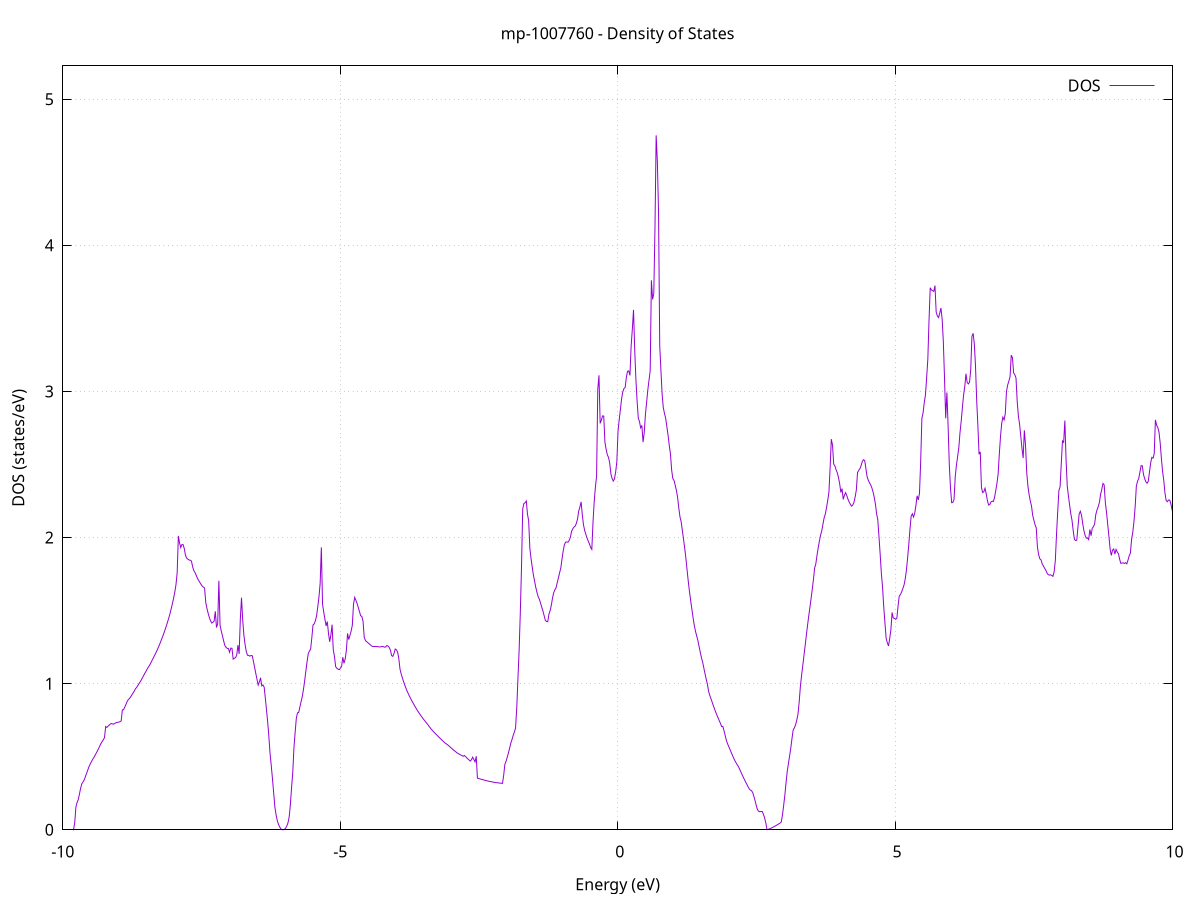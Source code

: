 set title 'mp-1007760 - Density of States'
set xlabel 'Energy (eV)'
set ylabel 'DOS (states/eV)'
set grid
set xrange [-10:10]
set yrange [0:5.228]
set xzeroaxis lt -1
set terminal png size 800,600
set output 'mp-1007760_dos_gnuplot.png'
plot '-' using 1:2 with lines title 'DOS'
-24.194800 0.000000
-24.173400 0.000000
-24.151900 0.000000
-24.130400 0.000000
-24.108900 0.000000
-24.087500 0.000000
-24.066000 0.000000
-24.044500 0.000000
-24.023000 0.000000
-24.001600 0.000000
-23.980100 0.000000
-23.958600 0.000000
-23.937200 0.000000
-23.915700 0.000000
-23.894200 0.000000
-23.872700 0.000000
-23.851300 0.000000
-23.829800 0.000000
-23.808300 0.000000
-23.786800 0.000000
-23.765400 0.000000
-23.743900 0.000000
-23.722400 0.000000
-23.700900 0.000000
-23.679500 0.000000
-23.658000 0.000000
-23.636500 0.000000
-23.615000 0.000000
-23.593600 0.000000
-23.572100 0.000000
-23.550600 0.000000
-23.529100 0.000000
-23.507700 0.000000
-23.486200 0.000000
-23.464700 0.000000
-23.443200 0.000000
-23.421800 0.000000
-23.400300 0.000000
-23.378800 0.000000
-23.357300 0.000000
-23.335900 0.000000
-23.314400 0.000000
-23.292900 0.000000
-23.271400 0.000000
-23.250000 0.000000
-23.228500 0.000000
-23.207000 0.000000
-23.185500 0.000000
-23.164100 0.000000
-23.142600 0.000000
-23.121100 0.000000
-23.099600 0.000000
-23.078200 0.000000
-23.056700 0.000000
-23.035200 0.000000
-23.013700 0.000000
-22.992300 0.000000
-22.970800 0.000000
-22.949300 0.000000
-22.927800 0.000000
-22.906400 0.000000
-22.884900 0.000000
-22.863400 0.000000
-22.841900 0.000000
-22.820500 0.000000
-22.799000 0.000000
-22.777500 0.000000
-22.756000 0.000000
-22.734600 0.000000
-22.713100 0.000000
-22.691600 0.000000
-22.670200 0.000000
-22.648700 0.000000
-22.627200 0.000000
-22.605700 0.000000
-22.584300 0.000000
-22.562800 0.000000
-22.541300 0.000000
-22.519800 0.000000
-22.498400 0.000000
-22.476900 0.000000
-22.455400 0.000000
-22.433900 0.000000
-22.412500 0.000000
-22.391000 0.000000
-22.369500 0.000000
-22.348000 0.000000
-22.326600 0.000000
-22.305100 0.000000
-22.283600 0.000000
-22.262100 0.000000
-22.240700 29.232100
-22.219200 223.014800
-22.197700 46.574100
-22.176200 59.481100
-22.154800 98.199700
-22.133300 65.805400
-22.111800 171.309300
-22.090300 110.706200
-22.068900 34.902300
-22.047400 115.879600
-22.025900 176.473400
-22.004400 141.890900
-21.983000 98.961100
-21.961500 11.552100
-21.940000 155.652700
-21.918500 227.842500
-21.897100 0.000000
-21.875600 0.000000
-21.854100 0.000000
-21.832600 0.000000
-21.811200 0.000000
-21.789700 0.000000
-21.768200 0.000000
-21.746700 0.000000
-21.725300 0.000000
-21.703800 0.000000
-21.682300 0.000000
-21.660800 0.000000
-21.639400 0.000000
-21.617900 0.000000
-21.596400 0.000000
-21.574900 0.000000
-21.553500 0.000000
-21.532000 0.000000
-21.510500 0.000000
-21.489000 0.000000
-21.467600 0.000000
-21.446100 0.000000
-21.424600 0.000000
-21.403200 0.000000
-21.381700 0.000000
-21.360200 0.000000
-21.338700 0.000000
-21.317300 0.000000
-21.295800 0.000000
-21.274300 0.000000
-21.252800 0.000000
-21.231400 0.000000
-21.209900 0.000000
-21.188400 0.000000
-21.166900 0.000000
-21.145500 0.000000
-21.124000 0.000000
-21.102500 0.000000
-21.081000 0.000000
-21.059600 0.000000
-21.038100 0.000000
-21.016600 0.000000
-20.995100 0.000000
-20.973700 0.000000
-20.952200 0.000000
-20.930700 0.000000
-20.909200 0.000000
-20.887800 0.000000
-20.866300 0.000000
-20.844800 0.000000
-20.823300 0.000000
-20.801900 0.000000
-20.780400 0.000000
-20.758900 0.000000
-20.737400 0.000000
-20.716000 0.000000
-20.694500 0.000000
-20.673000 0.000000
-20.651500 0.000000
-20.630100 0.000000
-20.608600 0.000000
-20.587100 0.000000
-20.565600 0.000000
-20.544200 0.000000
-20.522700 0.000000
-20.501200 0.000000
-20.479700 0.000000
-20.458300 0.000000
-20.436800 0.000000
-20.415300 0.000000
-20.393800 0.000000
-20.372400 0.000000
-20.350900 0.000000
-20.329400 0.000000
-20.307900 0.000000
-20.286500 0.000000
-20.265000 0.000000
-20.243500 0.000000
-20.222000 0.000000
-20.200600 0.000000
-20.179100 0.000000
-20.157600 0.000000
-20.136100 0.000000
-20.114700 0.000000
-20.093200 0.000000
-20.071700 0.000000
-20.050300 0.000000
-20.028800 0.000000
-20.007300 0.000000
-19.985800 0.000000
-19.964400 0.000000
-19.942900 0.000000
-19.921400 0.000000
-19.899900 0.000000
-19.878500 0.000000
-19.857000 0.000000
-19.835500 0.000000
-19.814000 0.000000
-19.792600 0.000000
-19.771100 0.000000
-19.749600 0.000000
-19.728100 0.000000
-19.706700 0.000000
-19.685200 0.000000
-19.663700 0.000000
-19.642200 0.000000
-19.620800 0.000000
-19.599300 0.000000
-19.577800 0.000000
-19.556300 0.000000
-19.534900 0.000000
-19.513400 0.000000
-19.491900 0.000000
-19.470400 0.000000
-19.449000 0.000000
-19.427500 0.000000
-19.406000 0.000000
-19.384500 0.000000
-19.363100 0.000000
-19.341600 0.000000
-19.320100 0.000000
-19.298600 0.000000
-19.277200 0.000000
-19.255700 0.000000
-19.234200 0.000000
-19.212700 0.000000
-19.191300 0.000000
-19.169800 0.000000
-19.148300 0.000000
-19.126800 0.000000
-19.105400 0.000000
-19.083900 0.000000
-19.062400 0.000000
-19.040900 0.000000
-19.019500 0.000000
-18.998000 0.000000
-18.976500 0.000000
-18.955000 0.000000
-18.933600 0.000000
-18.912100 0.000000
-18.890600 0.000000
-18.869100 0.000000
-18.847700 0.000000
-18.826200 0.000000
-18.804700 0.000000
-18.783300 0.000000
-18.761800 0.000000
-18.740300 0.000000
-18.718800 0.000000
-18.697400 0.000000
-18.675900 0.000000
-18.654400 0.000000
-18.632900 0.000000
-18.611500 0.000000
-18.590000 0.000000
-18.568500 0.000000
-18.547000 0.000000
-18.525600 0.000000
-18.504100 0.000000
-18.482600 0.000000
-18.461100 0.000000
-18.439700 0.000000
-18.418200 0.000000
-18.396700 0.000000
-18.375200 0.000000
-18.353800 0.000000
-18.332300 0.000000
-18.310800 0.000000
-18.289300 0.000000
-18.267900 0.000000
-18.246400 0.000000
-18.224900 0.000000
-18.203400 0.000000
-18.182000 0.000000
-18.160500 0.000000
-18.139000 0.000000
-18.117500 0.000000
-18.096100 0.000000
-18.074600 0.000000
-18.053100 0.000000
-18.031600 0.000000
-18.010200 0.000000
-17.988700 0.000000
-17.967200 0.000000
-17.945700 0.000000
-17.924300 0.000000
-17.902800 0.000000
-17.881300 0.000000
-17.859800 0.000000
-17.838400 0.000000
-17.816900 0.000000
-17.795400 0.000000
-17.773900 0.000000
-17.752500 0.000000
-17.731000 0.000000
-17.709500 0.000000
-17.688000 0.000000
-17.666600 0.000000
-17.645100 0.000000
-17.623600 0.000000
-17.602100 0.000000
-17.580700 0.000000
-17.559200 0.000000
-17.537700 0.000000
-17.516200 0.000000
-17.494800 0.000000
-17.473300 0.000000
-17.451800 0.000000
-17.430400 0.000000
-17.408900 0.000000
-17.387400 0.000000
-17.365900 0.000000
-17.344500 0.000000
-17.323000 0.000000
-17.301500 0.000000
-17.280000 0.000000
-17.258600 0.000000
-17.237100 0.000000
-17.215600 0.000000
-17.194100 0.000000
-17.172700 0.000000
-17.151200 0.000000
-17.129700 0.000000
-17.108200 0.000000
-17.086800 0.000000
-17.065300 0.000000
-17.043800 0.000000
-17.022300 0.000000
-17.000900 0.000000
-16.979400 0.000000
-16.957900 0.000000
-16.936400 0.000000
-16.915000 0.000000
-16.893500 0.000000
-16.872000 0.000000
-16.850500 0.000000
-16.829100 0.000000
-16.807600 0.000000
-16.786100 0.000000
-16.764600 0.000000
-16.743200 0.000000
-16.721700 0.000000
-16.700200 0.000000
-16.678700 0.000000
-16.657300 0.000000
-16.635800 0.000000
-16.614300 0.000000
-16.592800 0.000000
-16.571400 0.000000
-16.549900 0.000000
-16.528400 0.000000
-16.506900 0.000000
-16.485500 0.000000
-16.464000 0.000000
-16.442500 0.000000
-16.421000 0.000000
-16.399600 0.000000
-16.378100 0.000000
-16.356600 0.000000
-16.335100 0.000000
-16.313700 0.000000
-16.292200 0.000000
-16.270700 0.000000
-16.249200 0.000000
-16.227800 0.000000
-16.206300 0.000000
-16.184800 0.000000
-16.163400 0.000000
-16.141900 0.000000
-16.120400 0.000000
-16.098900 0.000000
-16.077500 0.000000
-16.056000 0.000000
-16.034500 0.000000
-16.013000 0.000000
-15.991600 0.000000
-15.970100 0.000000
-15.948600 0.000000
-15.927100 0.000000
-15.905700 0.000000
-15.884200 0.000000
-15.862700 0.000000
-15.841200 0.000000
-15.819800 0.000000
-15.798300 0.000000
-15.776800 0.000000
-15.755300 0.000000
-15.733900 0.000000
-15.712400 0.000000
-15.690900 0.000000
-15.669400 0.000000
-15.648000 0.000000
-15.626500 0.000000
-15.605000 0.000000
-15.583500 0.000000
-15.562100 0.000000
-15.540600 0.000000
-15.519100 0.000000
-15.497600 0.000000
-15.476200 0.000000
-15.454700 0.000000
-15.433200 0.000000
-15.411700 0.000000
-15.390300 0.000000
-15.368800 0.000000
-15.347300 0.000000
-15.325800 0.000000
-15.304400 0.000000
-15.282900 0.000000
-15.261400 0.000000
-15.239900 0.000000
-15.218500 0.000000
-15.197000 0.000000
-15.175500 0.000000
-15.154000 0.000000
-15.132600 0.000000
-15.111100 0.000000
-15.089600 0.000000
-15.068100 0.000000
-15.046700 0.000000
-15.025200 0.000000
-15.003700 0.000000
-14.982200 0.000000
-14.960800 0.000000
-14.939300 0.000000
-14.917800 0.000000
-14.896400 0.000000
-14.874900 0.000000
-14.853400 0.000000
-14.831900 0.000000
-14.810500 0.000000
-14.789000 0.000000
-14.767500 0.000000
-14.746000 0.000000
-14.724600 0.000000
-14.703100 0.000000
-14.681600 0.000000
-14.660100 0.000000
-14.638700 0.000000
-14.617200 0.000000
-14.595700 0.000000
-14.574200 0.000000
-14.552800 0.000000
-14.531300 0.000000
-14.509800 0.000000
-14.488300 0.000000
-14.466900 0.000000
-14.445400 0.000000
-14.423900 0.000000
-14.402400 0.000000
-14.381000 0.000000
-14.359500 0.000000
-14.338000 0.000000
-14.316500 0.000000
-14.295100 0.000000
-14.273600 0.000000
-14.252100 0.000000
-14.230600 0.000000
-14.209200 0.000000
-14.187700 0.000000
-14.166200 0.000000
-14.144700 0.000000
-14.123300 0.000000
-14.101800 0.000000
-14.080300 0.000000
-14.058800 0.000000
-14.037400 0.000000
-14.015900 0.000000
-13.994400 0.000000
-13.972900 0.000000
-13.951500 0.000000
-13.930000 0.000000
-13.908500 0.000000
-13.887000 0.000000
-13.865600 0.000000
-13.844100 0.000000
-13.822600 0.000000
-13.801100 0.000000
-13.779700 0.000000
-13.758200 0.000000
-13.736700 0.000000
-13.715200 0.000000
-13.693800 0.000000
-13.672300 0.000000
-13.650800 0.000000
-13.629300 0.000000
-13.607900 0.000000
-13.586400 0.000000
-13.564900 0.000000
-13.543500 0.000000
-13.522000 0.000000
-13.500500 0.000000
-13.479000 0.000000
-13.457600 0.000000
-13.436100 0.000000
-13.414600 0.000000
-13.393100 0.000000
-13.371700 0.000000
-13.350200 0.000000
-13.328700 0.000000
-13.307200 0.000000
-13.285800 0.000000
-13.264300 0.000000
-13.242800 0.000000
-13.221300 0.000000
-13.199900 0.000000
-13.178400 0.000000
-13.156900 0.000000
-13.135400 0.000000
-13.114000 0.000000
-13.092500 0.000000
-13.071000 0.000000
-13.049500 0.000000
-13.028100 0.000000
-13.006600 0.000000
-12.985100 0.000000
-12.963600 0.000000
-12.942200 0.000000
-12.920700 0.000000
-12.899200 0.000000
-12.877700 0.000000
-12.856300 0.000000
-12.834800 0.000000
-12.813300 0.000000
-12.791800 0.000000
-12.770400 0.000000
-12.748900 0.000000
-12.727400 0.000000
-12.705900 0.000000
-12.684500 0.000000
-12.663000 0.000000
-12.641500 0.000000
-12.620000 0.000000
-12.598600 0.000000
-12.577100 0.000000
-12.555600 0.000000
-12.534100 0.000000
-12.512700 0.000000
-12.491200 0.000000
-12.469700 0.000000
-12.448200 0.000000
-12.426800 0.000000
-12.405300 0.000000
-12.383800 0.000000
-12.362300 0.000000
-12.340900 0.000000
-12.319400 0.000000
-12.297900 0.000000
-12.276500 0.000000
-12.255000 0.000000
-12.233500 0.000000
-12.212000 0.000000
-12.190600 0.000000
-12.169100 0.000000
-12.147600 0.000000
-12.126100 0.000000
-12.104700 0.000000
-12.083200 0.000000
-12.061700 0.000000
-12.040200 0.000000
-12.018800 0.000000
-11.997300 0.000000
-11.975800 0.000000
-11.954300 0.000000
-11.932900 0.000000
-11.911400 0.000000
-11.889900 0.000000
-11.868400 0.000000
-11.847000 0.000000
-11.825500 0.000000
-11.804000 0.000000
-11.782500 0.000000
-11.761100 0.000000
-11.739600 0.000000
-11.718100 0.000000
-11.696600 0.000000
-11.675200 0.000000
-11.653700 0.000000
-11.632200 0.000000
-11.610700 0.000000
-11.589300 0.000000
-11.567800 0.000000
-11.546300 0.000000
-11.524800 0.000000
-11.503400 0.000000
-11.481900 0.000000
-11.460400 0.000000
-11.438900 0.000000
-11.417500 0.000000
-11.396000 0.000000
-11.374500 0.000000
-11.353000 0.000000
-11.331600 0.000000
-11.310100 0.000000
-11.288600 0.000000
-11.267100 0.000000
-11.245700 0.000000
-11.224200 0.000000
-11.202700 0.000000
-11.181200 0.000000
-11.159800 0.000000
-11.138300 0.000000
-11.116800 0.000000
-11.095300 0.000000
-11.073900 0.000000
-11.052400 0.000000
-11.030900 0.000000
-11.009500 0.000000
-10.988000 0.000000
-10.966500 0.000000
-10.945000 0.000000
-10.923600 0.000000
-10.902100 0.000000
-10.880600 0.000000
-10.859100 0.000000
-10.837700 0.000000
-10.816200 0.000000
-10.794700 0.000000
-10.773200 0.000000
-10.751800 0.000000
-10.730300 0.000000
-10.708800 0.000000
-10.687300 0.000000
-10.665900 0.000000
-10.644400 0.000000
-10.622900 0.000000
-10.601400 0.000000
-10.580000 0.000000
-10.558500 0.000000
-10.537000 0.000000
-10.515500 0.000000
-10.494100 0.000000
-10.472600 0.000000
-10.451100 0.000000
-10.429600 0.000000
-10.408200 0.000000
-10.386700 0.000000
-10.365200 0.000000
-10.343700 0.000000
-10.322300 0.000000
-10.300800 0.000000
-10.279300 0.000000
-10.257800 0.000000
-10.236400 0.000000
-10.214900 0.000000
-10.193400 0.000000
-10.171900 0.000000
-10.150500 0.000000
-10.129000 0.000000
-10.107500 0.000000
-10.086000 0.000000
-10.064600 0.000000
-10.043100 0.000000
-10.021600 0.000000
-10.000100 0.000000
-9.978700 0.000000
-9.957200 0.000000
-9.935700 0.000000
-9.914200 0.000000
-9.892800 0.000000
-9.871300 0.000000
-9.849800 0.000000
-9.828300 0.000000
-9.806900 0.000300
-9.785400 0.047300
-9.763900 0.154900
-9.742400 0.187300
-9.721000 0.205700
-9.699500 0.245100
-9.678000 0.285600
-9.656600 0.315200
-9.635100 0.327200
-9.613600 0.341600
-9.592100 0.364200
-9.570700 0.386700
-9.549200 0.409200
-9.527700 0.432200
-9.506200 0.449400
-9.484800 0.465400
-9.463300 0.481000
-9.441800 0.493400
-9.420300 0.508000
-9.398900 0.523300
-9.377400 0.538800
-9.355900 0.555200
-9.334400 0.572500
-9.313000 0.589700
-9.291500 0.603400
-9.270000 0.615500
-9.248500 0.630600
-9.227100 0.706800
-9.205600 0.700600
-9.184100 0.709000
-9.162600 0.716700
-9.141200 0.724300
-9.119700 0.727200
-9.098200 0.722900
-9.076700 0.724200
-9.055300 0.730100
-9.033800 0.733100
-9.012300 0.735100
-8.990800 0.737400
-8.969400 0.739500
-8.947900 0.744600
-8.926400 0.819700
-8.904900 0.821600
-8.883500 0.838700
-8.862000 0.857600
-8.840500 0.877300
-8.819000 0.891300
-8.797600 0.898300
-8.776100 0.910300
-8.754600 0.923400
-8.733100 0.935900
-8.711700 0.950100
-8.690200 0.965000
-8.668700 0.974600
-8.647200 0.987400
-8.625800 1.000200
-8.604300 1.013100
-8.582800 1.027100
-8.561300 1.042200
-8.539900 1.057600
-8.518400 1.073300
-8.496900 1.087200
-8.475400 1.102800
-8.454000 1.115500
-8.432500 1.128300
-8.411000 1.144300
-8.389600 1.160600
-8.368100 1.176300
-8.346600 1.192300
-8.325100 1.208800
-8.303700 1.226300
-8.282200 1.244600
-8.260700 1.263400
-8.239200 1.283700
-8.217800 1.305900
-8.196300 1.326300
-8.174800 1.348600
-8.153300 1.372700
-8.131900 1.397700
-8.110400 1.423800
-8.088900 1.450600
-8.067400 1.480000
-8.046000 1.513200
-8.024500 1.548200
-8.003000 1.585100
-7.981500 1.626200
-7.960100 1.677600
-7.938600 1.758300
-7.917100 2.011200
-7.895600 1.963100
-7.874200 1.931300
-7.852700 1.952200
-7.831200 1.951300
-7.809700 1.923300
-7.788300 1.876900
-7.766800 1.859200
-7.745300 1.851700
-7.723800 1.846200
-7.702400 1.845000
-7.680900 1.839000
-7.659400 1.799000
-7.637900 1.772800
-7.616500 1.760200
-7.595000 1.741000
-7.573500 1.721500
-7.552000 1.706700
-7.530600 1.693100
-7.509100 1.679700
-7.487600 1.668000
-7.466100 1.661000
-7.444700 1.655200
-7.423200 1.554700
-7.401700 1.514900
-7.380200 1.481500
-7.358800 1.453500
-7.337300 1.429900
-7.315800 1.414900
-7.294300 1.420400
-7.272900 1.427200
-7.251400 1.495200
-7.229900 1.384200
-7.208400 1.410700
-7.187000 1.703800
-7.165500 1.399400
-7.144000 1.360300
-7.122500 1.327600
-7.101100 1.292700
-7.079600 1.261500
-7.058100 1.248800
-7.036700 1.241600
-7.015200 1.240200
-6.993700 1.214600
-6.972200 1.243200
-6.950800 1.241900
-6.929300 1.168000
-6.907800 1.173800
-6.886300 1.178300
-6.864900 1.196000
-6.843400 1.263900
-6.821900 1.203500
-6.800400 1.441200
-6.779000 1.588400
-6.757500 1.436000
-6.736000 1.331000
-6.714500 1.267000
-6.693100 1.220400
-6.671600 1.194400
-6.650100 1.193300
-6.628600 1.188400
-6.607200 1.192700
-6.585700 1.191300
-6.564200 1.152700
-6.542700 1.110600
-6.521300 1.069600
-6.499800 1.029500
-6.478300 0.990400
-6.456800 1.011700
-6.435400 1.040200
-6.413900 0.984800
-6.392400 0.991400
-6.370900 0.976500
-6.349500 0.899800
-6.328000 0.818300
-6.306500 0.733900
-6.285000 0.632400
-6.263600 0.517500
-6.242100 0.435700
-6.220600 0.347300
-6.199100 0.252200
-6.177700 0.154300
-6.156200 0.102800
-6.134700 0.064100
-6.113200 0.037000
-6.091800 0.019600
-6.070300 0.007300
-6.048800 0.000900
-6.027300 0.000000
-6.005900 0.002800
-5.984400 0.011300
-5.962900 0.025700
-5.941400 0.047300
-5.920000 0.088200
-5.898500 0.170800
-5.877000 0.287800
-5.855500 0.390000
-5.834100 0.561100
-5.812600 0.665400
-5.791100 0.763200
-5.769700 0.800500
-5.748200 0.802800
-5.726700 0.840700
-5.705200 0.877500
-5.683800 0.912100
-5.662300 0.960700
-5.640800 1.020000
-5.619300 1.085700
-5.597900 1.148800
-5.576400 1.204800
-5.554900 1.223200
-5.533400 1.236400
-5.512000 1.313000
-5.490500 1.401600
-5.469000 1.409100
-5.447500 1.430600
-5.426100 1.464500
-5.404600 1.526000
-5.383100 1.593400
-5.361600 1.686800
-5.340200 1.932900
-5.318700 1.543200
-5.297200 1.489700
-5.275700 1.440900
-5.254300 1.394900
-5.232800 1.425200
-5.211300 1.343600
-5.189800 1.286600
-5.168400 1.332600
-5.146900 1.403800
-5.125400 1.232700
-5.103900 1.187000
-5.082500 1.116600
-5.061000 1.105500
-5.039500 1.098900
-5.018000 1.098900
-4.996600 1.106700
-4.975100 1.117800
-4.953600 1.181100
-4.932100 1.139400
-4.910700 1.168300
-4.889200 1.228000
-4.867700 1.343800
-4.846200 1.301800
-4.824800 1.330200
-4.803300 1.359900
-4.781800 1.400000
-4.760300 1.544300
-4.738900 1.590300
-4.717400 1.569700
-4.695900 1.548900
-4.674400 1.521500
-4.653000 1.493100
-4.631500 1.464900
-4.610000 1.459900
-4.588500 1.425900
-4.567100 1.318000
-4.545600 1.295200
-4.524100 1.288000
-4.502700 1.280700
-4.481200 1.273700
-4.459700 1.266800
-4.438200 1.258900
-4.416800 1.254800
-4.395300 1.253600
-4.373800 1.254700
-4.352300 1.254200
-4.330900 1.253400
-4.309400 1.252400
-4.287900 1.251400
-4.266400 1.252100
-4.245000 1.254700
-4.223500 1.253300
-4.202000 1.249600
-4.180500 1.251200
-4.159100 1.261300
-4.137600 1.257100
-4.116100 1.247900
-4.094600 1.228100
-4.073200 1.191800
-4.051700 1.186600
-4.030200 1.207100
-4.008700 1.237000
-3.987300 1.232200
-3.965800 1.216400
-3.944300 1.173000
-3.922800 1.099900
-3.901400 1.066700
-3.879900 1.040100
-3.858400 1.014700
-3.836900 0.991000
-3.815500 0.969000
-3.794000 0.948900
-3.772500 0.930700
-3.751000 0.913600
-3.729600 0.897500
-3.708100 0.882200
-3.686600 0.867400
-3.665100 0.852800
-3.643700 0.838400
-3.622200 0.824800
-3.600700 0.811800
-3.579200 0.799300
-3.557800 0.787500
-3.536300 0.775900
-3.514800 0.764600
-3.493300 0.753900
-3.471900 0.743900
-3.450400 0.733400
-3.428900 0.723100
-3.407400 0.712800
-3.386000 0.701700
-3.364500 0.690600
-3.343000 0.681700
-3.321500 0.672800
-3.300100 0.664400
-3.278600 0.656000
-3.257100 0.647700
-3.235600 0.639500
-3.214200 0.631400
-3.192700 0.623400
-3.171200 0.615400
-3.149800 0.607500
-3.128300 0.599700
-3.106800 0.593000
-3.085300 0.587100
-3.063900 0.581200
-3.042400 0.574800
-3.020900 0.567000
-2.999400 0.559300
-2.978000 0.552200
-2.956500 0.545600
-2.935000 0.539000
-2.913500 0.532400
-2.892100 0.526000
-2.870600 0.520900
-2.849100 0.516500
-2.827600 0.512000
-2.806200 0.507500
-2.784700 0.502900
-2.763200 0.508700
-2.741700 0.500800
-2.720300 0.492900
-2.698800 0.485100
-2.677300 0.477400
-2.655800 0.469700
-2.634400 0.480100
-2.612900 0.497000
-2.591400 0.480400
-2.569900 0.464400
-2.548500 0.503300
-2.527000 0.353000
-2.505500 0.350700
-2.484000 0.348300
-2.462600 0.346100
-2.441100 0.344000
-2.419600 0.341600
-2.398100 0.339200
-2.376700 0.337000
-2.355200 0.335000
-2.333700 0.333100
-2.312200 0.331400
-2.290800 0.329800
-2.269300 0.328200
-2.247800 0.326600
-2.226300 0.325000
-2.204900 0.323400
-2.183400 0.322400
-2.161900 0.321400
-2.140400 0.320400
-2.119000 0.319400
-2.097500 0.318400
-2.076000 0.317500
-2.054500 0.370800
-2.033100 0.446800
-2.011600 0.468100
-1.990100 0.496100
-1.968600 0.525700
-1.947200 0.557700
-1.925700 0.592600
-1.904200 0.617000
-1.882800 0.645800
-1.861300 0.668000
-1.839800 0.696900
-1.818300 0.835400
-1.796900 1.034900
-1.775400 1.230800
-1.753900 1.489500
-1.732400 1.802700
-1.711000 2.195200
-1.689500 2.233400
-1.668000 2.238000
-1.646500 2.250300
-1.625100 2.160200
-1.603600 2.114500
-1.582100 1.924800
-1.560600 1.856200
-1.539200 1.796800
-1.517700 1.742100
-1.496200 1.700400
-1.474700 1.657600
-1.453300 1.623700
-1.431800 1.594500
-1.410300 1.577900
-1.388800 1.549900
-1.367400 1.523000
-1.345900 1.496900
-1.324400 1.464500
-1.302900 1.432800
-1.281500 1.425400
-1.260000 1.423700
-1.238500 1.475400
-1.217000 1.500000
-1.195600 1.535800
-1.174100 1.585400
-1.152600 1.622400
-1.131100 1.642400
-1.109700 1.656700
-1.088200 1.691600
-1.066700 1.724900
-1.045200 1.760500
-1.023800 1.792100
-1.002300 1.854600
-0.980800 1.909400
-0.959300 1.951600
-0.937900 1.968700
-0.916400 1.969700
-0.894900 1.968300
-0.873400 1.980400
-0.852000 2.001700
-0.830500 2.042400
-0.809000 2.059500
-0.787500 2.071300
-0.766100 2.077800
-0.744600 2.096300
-0.723100 2.126600
-0.701600 2.181700
-0.680200 2.209100
-0.658700 2.243900
-0.637200 2.155800
-0.615800 2.087300
-0.594300 2.048000
-0.572800 2.021000
-0.551300 1.996900
-0.529900 1.976100
-0.508400 1.955800
-0.486900 1.933100
-0.465400 1.919000
-0.444000 2.104800
-0.422500 2.246100
-0.401000 2.345800
-0.379500 2.419400
-0.358100 3.013200
-0.336600 3.110400
-0.315100 2.781300
-0.293600 2.802900
-0.272200 2.832600
-0.250700 2.831200
-0.229200 2.651700
-0.207700 2.604600
-0.186300 2.566800
-0.164800 2.548400
-0.143300 2.510400
-0.121800 2.435800
-0.100400 2.403800
-0.078900 2.386300
-0.057400 2.401200
-0.035900 2.448700
-0.014500 2.518200
0.007000 2.728300
0.028500 2.808100
0.050000 2.877100
0.071400 2.950700
0.092900 2.997100
0.114400 3.020000
0.135900 3.027600
0.157300 3.097700
0.178800 3.138300
0.200300 3.140200
0.221800 3.109900
0.243200 3.311900
0.264700 3.425200
0.286200 3.558200
0.307700 3.283900
0.329100 3.080700
0.350600 2.934600
0.372100 2.817600
0.393600 2.793400
0.415000 2.750800
0.436500 2.767300
0.458000 2.652800
0.479500 2.719700
0.500900 2.842800
0.522400 2.925700
0.543900 3.010300
0.565400 3.077600
0.586800 3.142200
0.608300 3.760400
0.629800 3.629700
0.651300 3.670300
0.672700 4.110600
0.694200 4.752500
0.715700 4.574600
0.737100 4.227200
0.758600 3.312500
0.780100 3.144700
0.801600 2.980200
0.823000 2.887900
0.844500 2.848900
0.866000 2.814900
0.887500 2.756900
0.908900 2.700200
0.930400 2.630500
0.951900 2.571400
0.973400 2.461800
0.994800 2.403300
1.016300 2.390900
1.037800 2.357800
1.059300 2.322000
1.080700 2.273500
1.102200 2.202100
1.123700 2.141000
1.145200 2.108000
1.166600 2.046900
1.188100 1.986000
1.209600 1.925200
1.231100 1.853900
1.252500 1.773800
1.274000 1.696400
1.295500 1.627300
1.317000 1.566500
1.338400 1.508100
1.359900 1.449800
1.381400 1.399100
1.402900 1.358800
1.424300 1.327200
1.445800 1.295900
1.467300 1.255200
1.488800 1.215700
1.510200 1.177300
1.531700 1.148000
1.553200 1.107700
1.574700 1.068300
1.596100 1.031000
1.617600 0.996400
1.639100 0.948400
1.660600 0.919100
1.682000 0.896800
1.703500 0.873300
1.725000 0.848700
1.746500 0.826500
1.767900 0.804800
1.789400 0.784500
1.810900 0.765400
1.832400 0.746000
1.853800 0.727300
1.875300 0.706000
1.896800 0.707200
1.918300 0.676000
1.939700 0.643300
1.961200 0.609100
1.982700 0.587400
2.004100 0.568100
2.025600 0.548900
2.047100 0.529300
2.068600 0.510100
2.090000 0.491200
2.111500 0.473700
2.133000 0.459100
2.154500 0.445300
2.175900 0.433500
2.197400 0.415600
2.218900 0.397400
2.240400 0.379500
2.261800 0.361900
2.283300 0.344800
2.304800 0.328100
2.326300 0.312000
2.347700 0.296500
2.369200 0.281700
2.390700 0.271800
2.412200 0.267600
2.433600 0.255700
2.455100 0.229300
2.476600 0.199600
2.498100 0.166200
2.519500 0.138400
2.541000 0.126000
2.562500 0.123400
2.584000 0.125100
2.605400 0.125300
2.626900 0.107100
2.648400 0.081300
2.669900 0.048200
2.691300 0.001300
2.712800 0.003100
2.734300 0.005800
2.755800 0.009100
2.777200 0.013200
2.798700 0.017400
2.820200 0.021800
2.841700 0.026400
2.863100 0.031100
2.884600 0.035900
2.906100 0.040900
2.927600 0.046000
2.949000 0.053100
2.970500 0.100200
2.992000 0.167000
3.013500 0.236200
3.034900 0.321800
3.056400 0.399000
3.077900 0.453500
3.099400 0.506000
3.120800 0.560500
3.142300 0.625000
3.163800 0.683700
3.185300 0.697200
3.206700 0.718600
3.228200 0.750400
3.249700 0.790300
3.271100 0.871500
3.292600 0.977100
3.314100 1.053700
3.335600 1.120200
3.357000 1.190300
3.378500 1.258100
3.400000 1.328600
3.421500 1.395900
3.442900 1.460100
3.464400 1.520200
3.485900 1.582100
3.507400 1.645500
3.528800 1.713200
3.550300 1.791600
3.571800 1.820200
3.593300 1.878500
3.614700 1.930100
3.636200 1.976200
3.657700 2.016500
3.679200 2.047600
3.700600 2.092600
3.722100 2.136100
3.743600 2.161600
3.765100 2.205200
3.786500 2.255000
3.808000 2.310700
3.829500 2.479800
3.851000 2.673400
3.872400 2.633200
3.893900 2.502700
3.915400 2.490200
3.936900 2.463700
3.958300 2.444100
3.979800 2.411200
4.001300 2.368500
4.022800 2.308600
4.044200 2.335300
4.065700 2.261000
4.087200 2.289800
4.108700 2.307200
4.130100 2.286000
4.151600 2.262200
4.173100 2.242800
4.194600 2.227500
4.216000 2.214500
4.237500 2.222800
4.259000 2.240400
4.280500 2.278400
4.301900 2.325300
4.323400 2.444600
4.344900 2.459700
4.366400 2.471900
4.387800 2.492100
4.409300 2.521000
4.430800 2.532800
4.452300 2.527300
4.473700 2.473500
4.495200 2.417700
4.516700 2.392600
4.538200 2.375300
4.559600 2.360300
4.581100 2.341000
4.602600 2.312900
4.624000 2.276700
4.645500 2.229300
4.667000 2.163600
4.688500 2.121800
4.709900 2.006600
4.731400 1.885600
4.752900 1.755300
4.774400 1.659400
4.795800 1.525300
4.817300 1.417100
4.838800 1.311100
4.860300 1.279500
4.881700 1.258200
4.903200 1.308600
4.924700 1.368600
4.946200 1.487200
4.967600 1.449400
4.989100 1.447100
5.010600 1.440400
5.032100 1.446700
5.053500 1.529900
5.075000 1.599600
5.096500 1.608900
5.118000 1.628000
5.139400 1.650500
5.160900 1.674000
5.182400 1.714500
5.203900 1.774400
5.225300 1.857500
5.246800 1.951100
5.268300 2.055000
5.289800 2.145700
5.311200 2.162700
5.332700 2.140800
5.354200 2.166500
5.375700 2.219900
5.397100 2.285600
5.418600 2.257400
5.440100 2.303100
5.461600 2.520500
5.483000 2.815300
5.504500 2.852800
5.526000 2.922700
5.547500 2.975700
5.568900 3.093100
5.590400 3.220100
5.611900 3.485900
5.633400 3.709600
5.654800 3.694300
5.676300 3.689300
5.697800 3.684700
5.719300 3.724500
5.740700 3.543300
5.762200 3.516700
5.783700 3.505600
5.805200 3.536200
5.826600 3.570900
5.848100 3.496800
5.869600 3.343800
5.891000 3.092200
5.912500 2.816600
5.934000 2.992400
5.955500 2.766600
5.976900 2.504500
5.998400 2.340500
6.019900 2.238600
6.041400 2.240400
6.062800 2.260200
6.084300 2.416100
6.105800 2.495700
6.127300 2.554200
6.148700 2.614600
6.170200 2.718300
6.191700 2.796000
6.213200 2.888400
6.234600 2.975500
6.256100 3.032800
6.277600 3.121000
6.299100 3.061800
6.320500 3.051300
6.342000 3.063200
6.363500 3.147600
6.385000 3.376000
6.406400 3.397800
6.427900 3.327800
6.449400 3.176200
6.470900 2.939600
6.492300 2.767100
6.513800 2.570200
6.535300 2.586200
6.556800 2.342700
6.578200 2.307600
6.599700 2.313900
6.621200 2.337300
6.642700 2.299600
6.664100 2.253400
6.685600 2.222000
6.707100 2.225900
6.728600 2.243000
6.750000 2.249200
6.771500 2.246500
6.793000 2.274100
6.814500 2.321300
6.835900 2.370700
6.857400 2.433900
6.878900 2.572700
6.900400 2.692500
6.921800 2.781500
6.943300 2.823800
6.964800 2.805200
6.986300 2.847900
7.007700 2.998800
7.029200 3.043800
7.050700 3.070700
7.072200 3.100200
7.093600 3.248200
7.115100 3.231000
7.136600 3.127100
7.158100 3.114900
7.179500 3.091600
7.201000 2.932500
7.222500 2.831200
7.243900 2.776700
7.265400 2.694000
7.286900 2.610600
7.308400 2.544000
7.329800 2.733900
7.351300 2.631900
7.372800 2.444800
7.394300 2.352600
7.415700 2.293800
7.437200 2.249900
7.458700 2.216300
7.480200 2.151700
7.501600 2.118800
7.523100 2.087300
7.544600 2.066100
7.566100 1.933600
7.587500 1.883800
7.609000 1.854400
7.630500 1.847600
7.652000 1.819400
7.673400 1.805300
7.694900 1.790000
7.716400 1.776600
7.737900 1.757300
7.759300 1.746600
7.780800 1.742600
7.802300 1.745000
7.823800 1.740700
7.845200 1.734200
7.866700 1.766300
7.888200 1.841400
7.909700 2.022000
7.931100 2.175500
7.952600 2.322300
7.974100 2.347500
7.995600 2.508300
8.017000 2.661000
8.038500 2.651300
8.060000 2.800500
8.081500 2.534900
8.102900 2.353700
8.124400 2.284100
8.145900 2.221800
8.167400 2.161900
8.188800 2.118200
8.210300 2.047700
8.231800 1.988000
8.253300 1.979800
8.274700 1.981900
8.296200 2.072000
8.317700 2.161500
8.339200 2.179900
8.360600 2.152000
8.382100 2.094300
8.403600 2.047100
8.425100 2.014700
8.446500 1.995900
8.468000 1.997300
8.489500 1.985900
8.510900 2.055300
8.532400 2.012400
8.553900 2.064100
8.575400 2.074400
8.596800 2.093500
8.618300 2.158700
8.639800 2.188900
8.661300 2.211200
8.682700 2.240800
8.704200 2.295800
8.725700 2.330800
8.747200 2.370100
8.768600 2.360200
8.790100 2.237900
8.811600 2.170700
8.833100 2.087400
8.854500 2.006300
8.876000 1.921300
8.897500 1.877600
8.919000 1.913700
8.940400 1.921900
8.961900 1.887000
8.983400 1.918900
9.004900 1.900800
9.026300 1.888900
9.047800 1.850800
9.069300 1.823000
9.090800 1.825700
9.112200 1.827000
9.133700 1.822500
9.155200 1.828200
9.176700 1.820000
9.198100 1.845500
9.219600 1.875200
9.241100 1.893100
9.262600 1.986500
9.284000 2.036000
9.305500 2.110400
9.327000 2.210900
9.348500 2.352200
9.369900 2.385300
9.391400 2.403400
9.412900 2.448100
9.434400 2.492300
9.455800 2.490600
9.477300 2.431200
9.498800 2.402800
9.520300 2.381000
9.541700 2.371700
9.563200 2.385000
9.584700 2.447000
9.606200 2.509400
9.627600 2.548700
9.649100 2.543200
9.670600 2.573900
9.692100 2.805600
9.713500 2.769100
9.735000 2.753100
9.756500 2.721800
9.777900 2.648500
9.799400 2.543500
9.820900 2.453300
9.842400 2.392500
9.863800 2.304900
9.885300 2.254700
9.906800 2.245100
9.928300 2.256500
9.949700 2.256800
9.971200 2.229500
9.992700 2.190500
10.014200 2.212100
10.035600 2.256300
10.057100 2.381800
10.078600 2.474700
10.100100 2.520200
10.121500 2.553700
10.143000 2.554600
10.164500 2.603200
10.186000 2.559000
10.207400 2.522500
10.228900 2.517500
10.250400 2.517700
10.271900 2.547000
10.293300 2.649900
10.314800 2.700600
10.336300 2.708000
10.357800 2.722600
10.379200 2.739900
10.400700 2.727400
10.422200 2.691300
10.443700 2.696500
10.465100 2.723000
10.486600 2.753100
10.508100 2.814600
10.529600 2.860500
10.551000 2.908600
10.572500 3.014600
10.594000 3.056500
10.615500 3.025800
10.636900 3.090900
10.658400 3.039500
10.679900 2.939100
10.701400 2.993900
10.722800 3.074900
10.744300 3.002100
10.765800 2.881200
10.787300 2.838200
10.808700 2.811700
10.830200 2.749800
10.851700 2.682800
10.873200 2.646000
10.894600 2.592700
10.916100 2.471600
10.937600 2.407800
10.959100 2.387000
10.980500 2.368800
11.002000 2.361900
11.023500 2.363500
11.045000 2.371100
11.066400 2.379300
11.087900 2.400000
11.109400 2.393800
11.130800 2.418500
11.152300 2.432200
11.173800 2.411200
11.195300 2.364400
11.216700 2.327500
11.238200 2.390000
11.259700 2.474900
11.281200 2.568300
11.302600 2.695500
11.324100 2.843300
11.345600 2.966800
11.367100 3.066600
11.388500 3.185100
11.410000 3.266200
11.431500 3.312200
11.453000 3.397700
11.474400 3.438800
11.495900 3.433900
11.517400 3.403700
11.538900 3.311700
11.560300 3.242700
11.581800 3.191300
11.603300 3.338500
11.624800 3.173100
11.646200 3.134800
11.667700 3.105800
11.689200 3.028000
11.710700 2.864700
11.732100 2.750300
11.753600 2.669700
11.775100 2.597200
11.796600 2.555600
11.818000 2.543000
11.839500 2.576300
11.861000 2.670200
11.882500 2.696100
11.903900 2.742100
11.925400 2.764400
11.946900 2.690000
11.968400 2.595600
11.989800 2.500900
12.011300 2.485100
12.032800 2.471900
12.054300 2.461000
12.075700 2.449900
12.097200 2.447100
12.118700 2.767300
12.140200 2.546800
12.161600 2.501700
12.183100 2.464200
12.204600 2.443000
12.226100 2.417900
12.247500 2.428900
12.269000 2.430200
12.290500 2.435000
12.312000 2.441600
12.333400 2.448900
12.354900 2.486400
12.376400 2.497500
12.397800 2.511800
12.419300 2.526000
12.440800 2.545200
12.462300 2.580300
12.483700 2.682900
12.505200 2.698800
12.526700 2.768700
12.548200 2.853100
12.569600 2.890300
12.591100 2.858000
12.612600 2.885700
12.634100 2.894500
12.655500 2.928400
12.677000 2.968500
12.698500 2.969100
12.720000 2.961000
12.741400 2.950200
12.762900 2.927100
12.784400 2.880400
12.805900 2.855100
12.827300 2.809800
12.848800 2.815600
12.870300 2.614500
12.891800 2.526000
12.913200 2.469600
12.934700 2.441300
12.956200 2.426900
12.977700 2.368300
12.999100 2.233900
13.020600 2.198300
13.042100 2.176800
13.063600 2.169600
13.085000 2.167800
13.106500 2.141400
13.128000 2.107600
13.149500 2.090200
13.170900 2.088100
13.192400 2.078400
13.213900 2.075000
13.235400 2.208300
13.256800 2.180900
13.278300 2.200700
13.299800 2.258900
13.321300 2.356000
13.342700 2.599700
13.364200 2.701000
13.385700 2.798000
13.407200 2.965400
13.428600 3.147200
13.450100 3.338800
13.471600 3.437800
13.493100 3.725800
13.514500 3.804200
13.536000 3.720100
13.557500 3.602200
13.579000 3.416200
13.600400 3.364200
13.621900 3.428700
13.643400 3.317300
13.664800 3.086000
13.686300 2.893100
13.707800 2.750000
13.729300 2.682700
13.750700 2.626700
13.772200 2.556300
13.793700 2.693200
13.815200 2.319300
13.836600 2.288000
13.858100 2.254900
13.879600 2.271500
13.901100 2.265500
13.922500 2.257500
13.944000 2.264300
13.965500 2.247600
13.987000 2.266000
14.008400 2.342000
14.029900 2.473700
14.051400 2.543700
14.072900 2.404600
14.094300 2.412900
14.115800 2.526300
14.137300 2.664500
14.158800 2.800900
14.180200 2.927900
14.201700 3.023000
14.223200 3.089800
14.244700 3.103000
14.266100 3.085600
14.287600 3.038200
14.309100 2.984600
14.330600 2.939100
14.352000 2.907600
14.373500 2.880000
14.395000 2.895800
14.416500 2.903500
14.437900 2.899700
14.459400 2.882000
14.480900 2.851100
14.502400 2.825700
14.523800 2.805900
14.545300 2.767200
14.566800 2.699100
14.588300 2.735200
14.609700 2.893400
14.631200 2.494000
14.652700 2.412500
14.674200 2.334000
14.695600 2.396700
14.717100 2.359400
14.738600 2.421700
14.760100 2.545700
14.781500 2.675900
14.803000 2.776000
14.824500 2.776200
14.846000 2.842400
14.867400 2.909600
14.888900 3.011100
14.910400 3.104600
14.931900 3.198600
14.953300 3.286000
14.974800 3.368600
14.996300 3.461600
15.017700 3.641200
15.039200 3.749600
15.060700 3.800600
15.082200 3.804400
15.103600 3.692700
15.125100 3.577700
15.146600 3.460700
15.168100 3.338300
15.189500 3.089600
15.211000 2.981000
15.232500 2.897300
15.254000 2.831300
15.275400 2.750100
15.296900 2.716900
15.318400 2.687400
15.339900 2.659700
15.361300 2.634300
15.382800 2.602500
15.404300 2.577800
15.425800 2.547800
15.447200 2.492700
15.468700 2.404100
15.490200 2.336300
15.511700 2.279300
15.533100 2.239800
15.554600 2.167100
15.576100 2.091800
15.597600 2.031600
15.619000 1.998300
15.640500 1.966800
15.662000 1.932200
15.683500 1.911000
15.704900 1.894300
15.726400 1.858400
15.747900 1.789700
15.769400 1.668600
15.790800 1.555600
15.812300 1.479800
15.833800 1.446400
15.855300 1.429000
15.876700 1.412800
15.898200 1.383400
15.919700 1.349100
15.941200 1.314000
15.962600 1.283600
15.984100 1.253700
16.005600 1.224500
16.027100 1.187100
16.048500 1.206700
16.070000 1.171900
16.091500 1.130900
16.113000 1.079200
16.134400 1.017100
16.155900 0.943600
16.177400 0.866600
16.198900 0.745500
16.220300 0.707000
16.241800 0.673000
16.263300 0.647000
16.284700 0.629000
16.306200 0.617600
16.327700 0.598300
16.349200 0.544000
16.370600 0.380800
16.392100 0.328200
16.413600 0.325400
16.435100 0.276600
16.456500 0.222200
16.478000 0.181800
16.499500 0.044000
16.521000 0.037900
16.542400 0.032400
16.563900 0.027200
16.585400 0.022500
16.606900 0.018300
16.628300 0.014500
16.649800 0.011100
16.671300 0.008200
16.692800 0.005700
16.714200 0.003700
16.735700 0.002100
16.757200 0.001000
16.778700 0.000300
16.800100 0.000000
16.821600 0.000000
16.843100 0.000000
16.864600 0.000000
16.886000 0.000000
16.907500 0.000000
16.929000 0.000000
16.950500 0.000000
16.971900 0.000000
16.993400 0.000000
17.014900 0.000000
17.036400 0.000000
17.057800 0.000000
17.079300 0.000000
17.100800 0.000000
17.122300 0.000000
17.143700 0.000000
17.165200 0.000000
17.186700 0.000000
17.208200 0.000000
17.229600 0.000000
17.251100 0.000000
17.272600 0.000000
17.294100 0.000000
17.315500 0.000000
17.337000 0.000000
17.358500 0.000000
17.380000 0.000000
17.401400 0.000000
17.422900 0.000000
17.444400 0.000000
17.465900 0.000000
17.487300 0.000000
17.508800 0.000000
17.530300 0.000000
17.551800 0.000000
17.573200 0.000000
17.594700 0.000000
17.616200 0.000000
17.637600 0.000000
17.659100 0.000000
17.680600 0.000000
17.702100 0.000000
17.723500 0.000000
17.745000 0.000000
17.766500 0.000000
17.788000 0.000000
17.809400 0.000000
17.830900 0.000000
17.852400 0.000000
17.873900 0.000000
17.895300 0.000000
17.916800 0.000000
17.938300 0.000000
17.959800 0.000000
17.981200 0.000000
18.002700 0.000000
18.024200 0.000000
18.045700 0.000000
18.067100 0.000000
18.088600 0.000000
18.110100 0.000000
18.131600 0.000000
18.153000 0.000000
18.174500 0.000000
18.196000 0.000000
18.217500 0.000000
18.238900 0.000000
18.260400 0.000000
18.281900 0.000000
18.303400 0.000000
18.324800 0.000000
18.346300 0.000000
18.367800 0.000000
18.389300 0.000000
18.410700 0.000000
18.432200 0.000000
18.453700 0.000000
18.475200 0.000000
18.496600 0.000000
18.518100 0.000000
18.539600 0.000000
18.561100 0.000000
18.582500 0.000000
18.604000 0.000000
18.625500 0.000000
18.647000 0.000000
18.668400 0.000000
18.689900 0.000000
18.711400 0.000000
18.732900 0.000000
18.754300 0.000000
e
